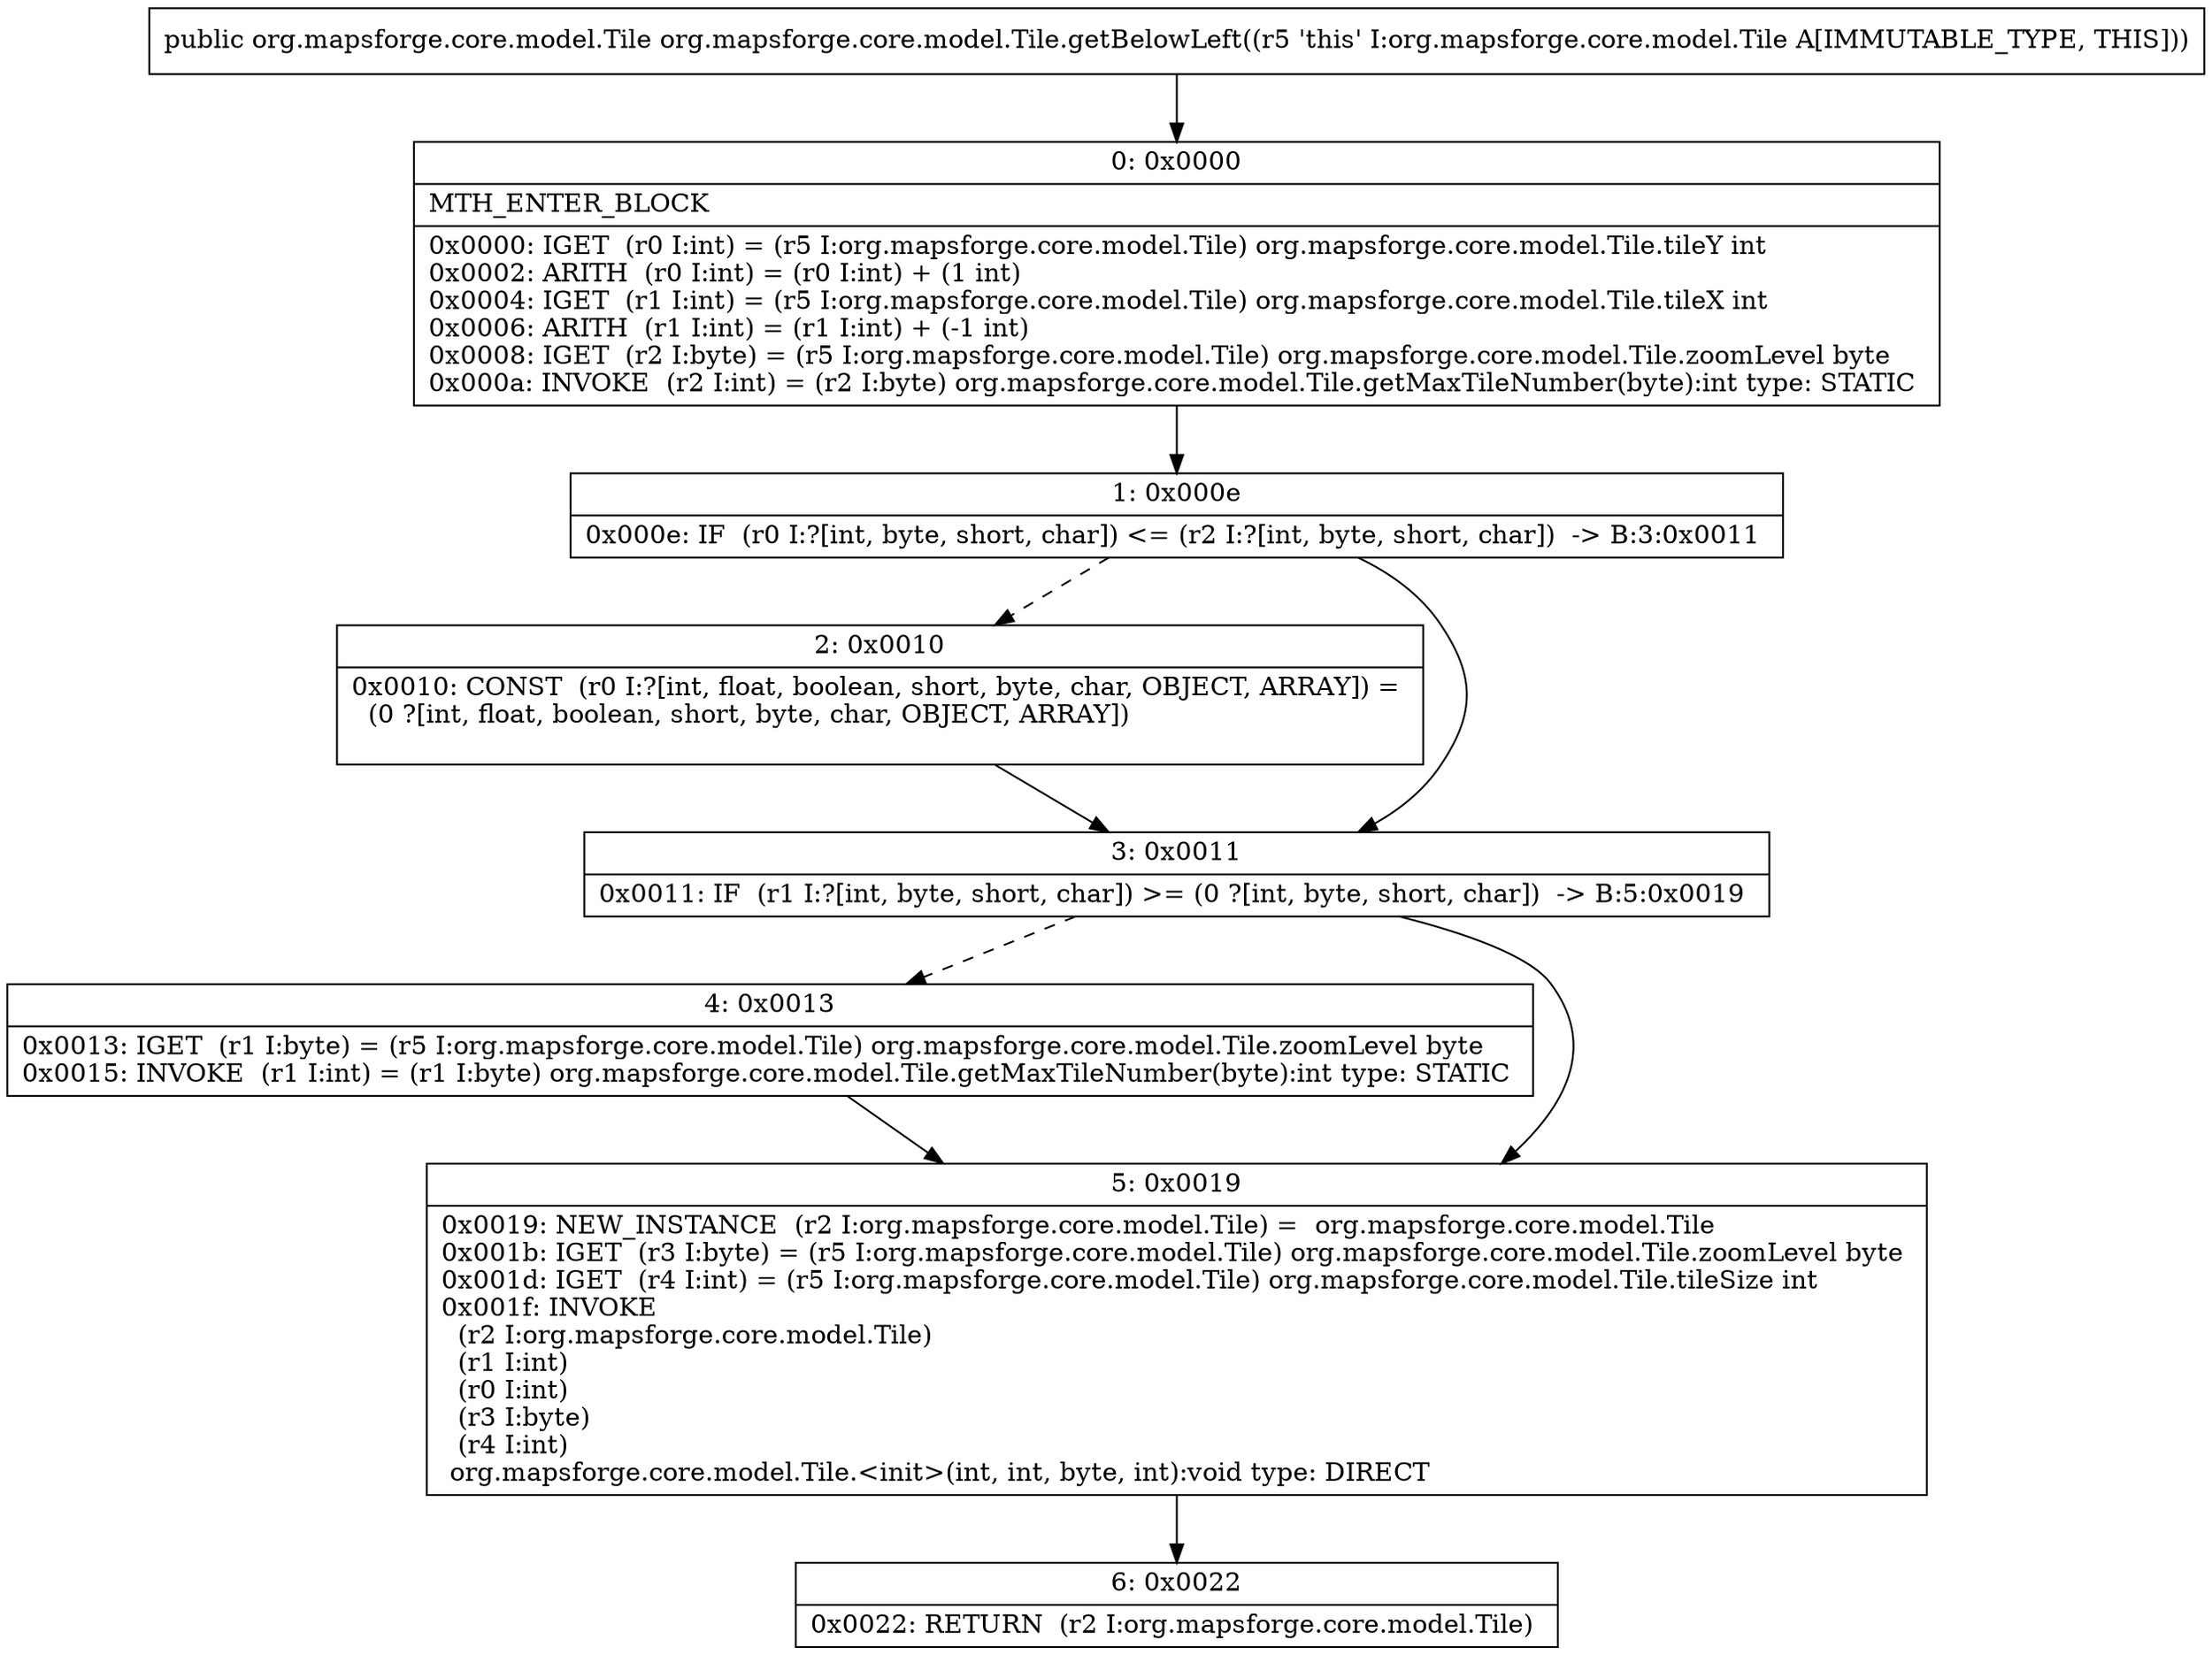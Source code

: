 digraph "CFG fororg.mapsforge.core.model.Tile.getBelowLeft()Lorg\/mapsforge\/core\/model\/Tile;" {
Node_0 [shape=record,label="{0\:\ 0x0000|MTH_ENTER_BLOCK\l|0x0000: IGET  (r0 I:int) = (r5 I:org.mapsforge.core.model.Tile) org.mapsforge.core.model.Tile.tileY int \l0x0002: ARITH  (r0 I:int) = (r0 I:int) + (1 int) \l0x0004: IGET  (r1 I:int) = (r5 I:org.mapsforge.core.model.Tile) org.mapsforge.core.model.Tile.tileX int \l0x0006: ARITH  (r1 I:int) = (r1 I:int) + (\-1 int) \l0x0008: IGET  (r2 I:byte) = (r5 I:org.mapsforge.core.model.Tile) org.mapsforge.core.model.Tile.zoomLevel byte \l0x000a: INVOKE  (r2 I:int) = (r2 I:byte) org.mapsforge.core.model.Tile.getMaxTileNumber(byte):int type: STATIC \l}"];
Node_1 [shape=record,label="{1\:\ 0x000e|0x000e: IF  (r0 I:?[int, byte, short, char]) \<= (r2 I:?[int, byte, short, char])  \-\> B:3:0x0011 \l}"];
Node_2 [shape=record,label="{2\:\ 0x0010|0x0010: CONST  (r0 I:?[int, float, boolean, short, byte, char, OBJECT, ARRAY]) = \l  (0 ?[int, float, boolean, short, byte, char, OBJECT, ARRAY])\l \l}"];
Node_3 [shape=record,label="{3\:\ 0x0011|0x0011: IF  (r1 I:?[int, byte, short, char]) \>= (0 ?[int, byte, short, char])  \-\> B:5:0x0019 \l}"];
Node_4 [shape=record,label="{4\:\ 0x0013|0x0013: IGET  (r1 I:byte) = (r5 I:org.mapsforge.core.model.Tile) org.mapsforge.core.model.Tile.zoomLevel byte \l0x0015: INVOKE  (r1 I:int) = (r1 I:byte) org.mapsforge.core.model.Tile.getMaxTileNumber(byte):int type: STATIC \l}"];
Node_5 [shape=record,label="{5\:\ 0x0019|0x0019: NEW_INSTANCE  (r2 I:org.mapsforge.core.model.Tile) =  org.mapsforge.core.model.Tile \l0x001b: IGET  (r3 I:byte) = (r5 I:org.mapsforge.core.model.Tile) org.mapsforge.core.model.Tile.zoomLevel byte \l0x001d: IGET  (r4 I:int) = (r5 I:org.mapsforge.core.model.Tile) org.mapsforge.core.model.Tile.tileSize int \l0x001f: INVOKE  \l  (r2 I:org.mapsforge.core.model.Tile)\l  (r1 I:int)\l  (r0 I:int)\l  (r3 I:byte)\l  (r4 I:int)\l org.mapsforge.core.model.Tile.\<init\>(int, int, byte, int):void type: DIRECT \l}"];
Node_6 [shape=record,label="{6\:\ 0x0022|0x0022: RETURN  (r2 I:org.mapsforge.core.model.Tile) \l}"];
MethodNode[shape=record,label="{public org.mapsforge.core.model.Tile org.mapsforge.core.model.Tile.getBelowLeft((r5 'this' I:org.mapsforge.core.model.Tile A[IMMUTABLE_TYPE, THIS])) }"];
MethodNode -> Node_0;
Node_0 -> Node_1;
Node_1 -> Node_2[style=dashed];
Node_1 -> Node_3;
Node_2 -> Node_3;
Node_3 -> Node_4[style=dashed];
Node_3 -> Node_5;
Node_4 -> Node_5;
Node_5 -> Node_6;
}

